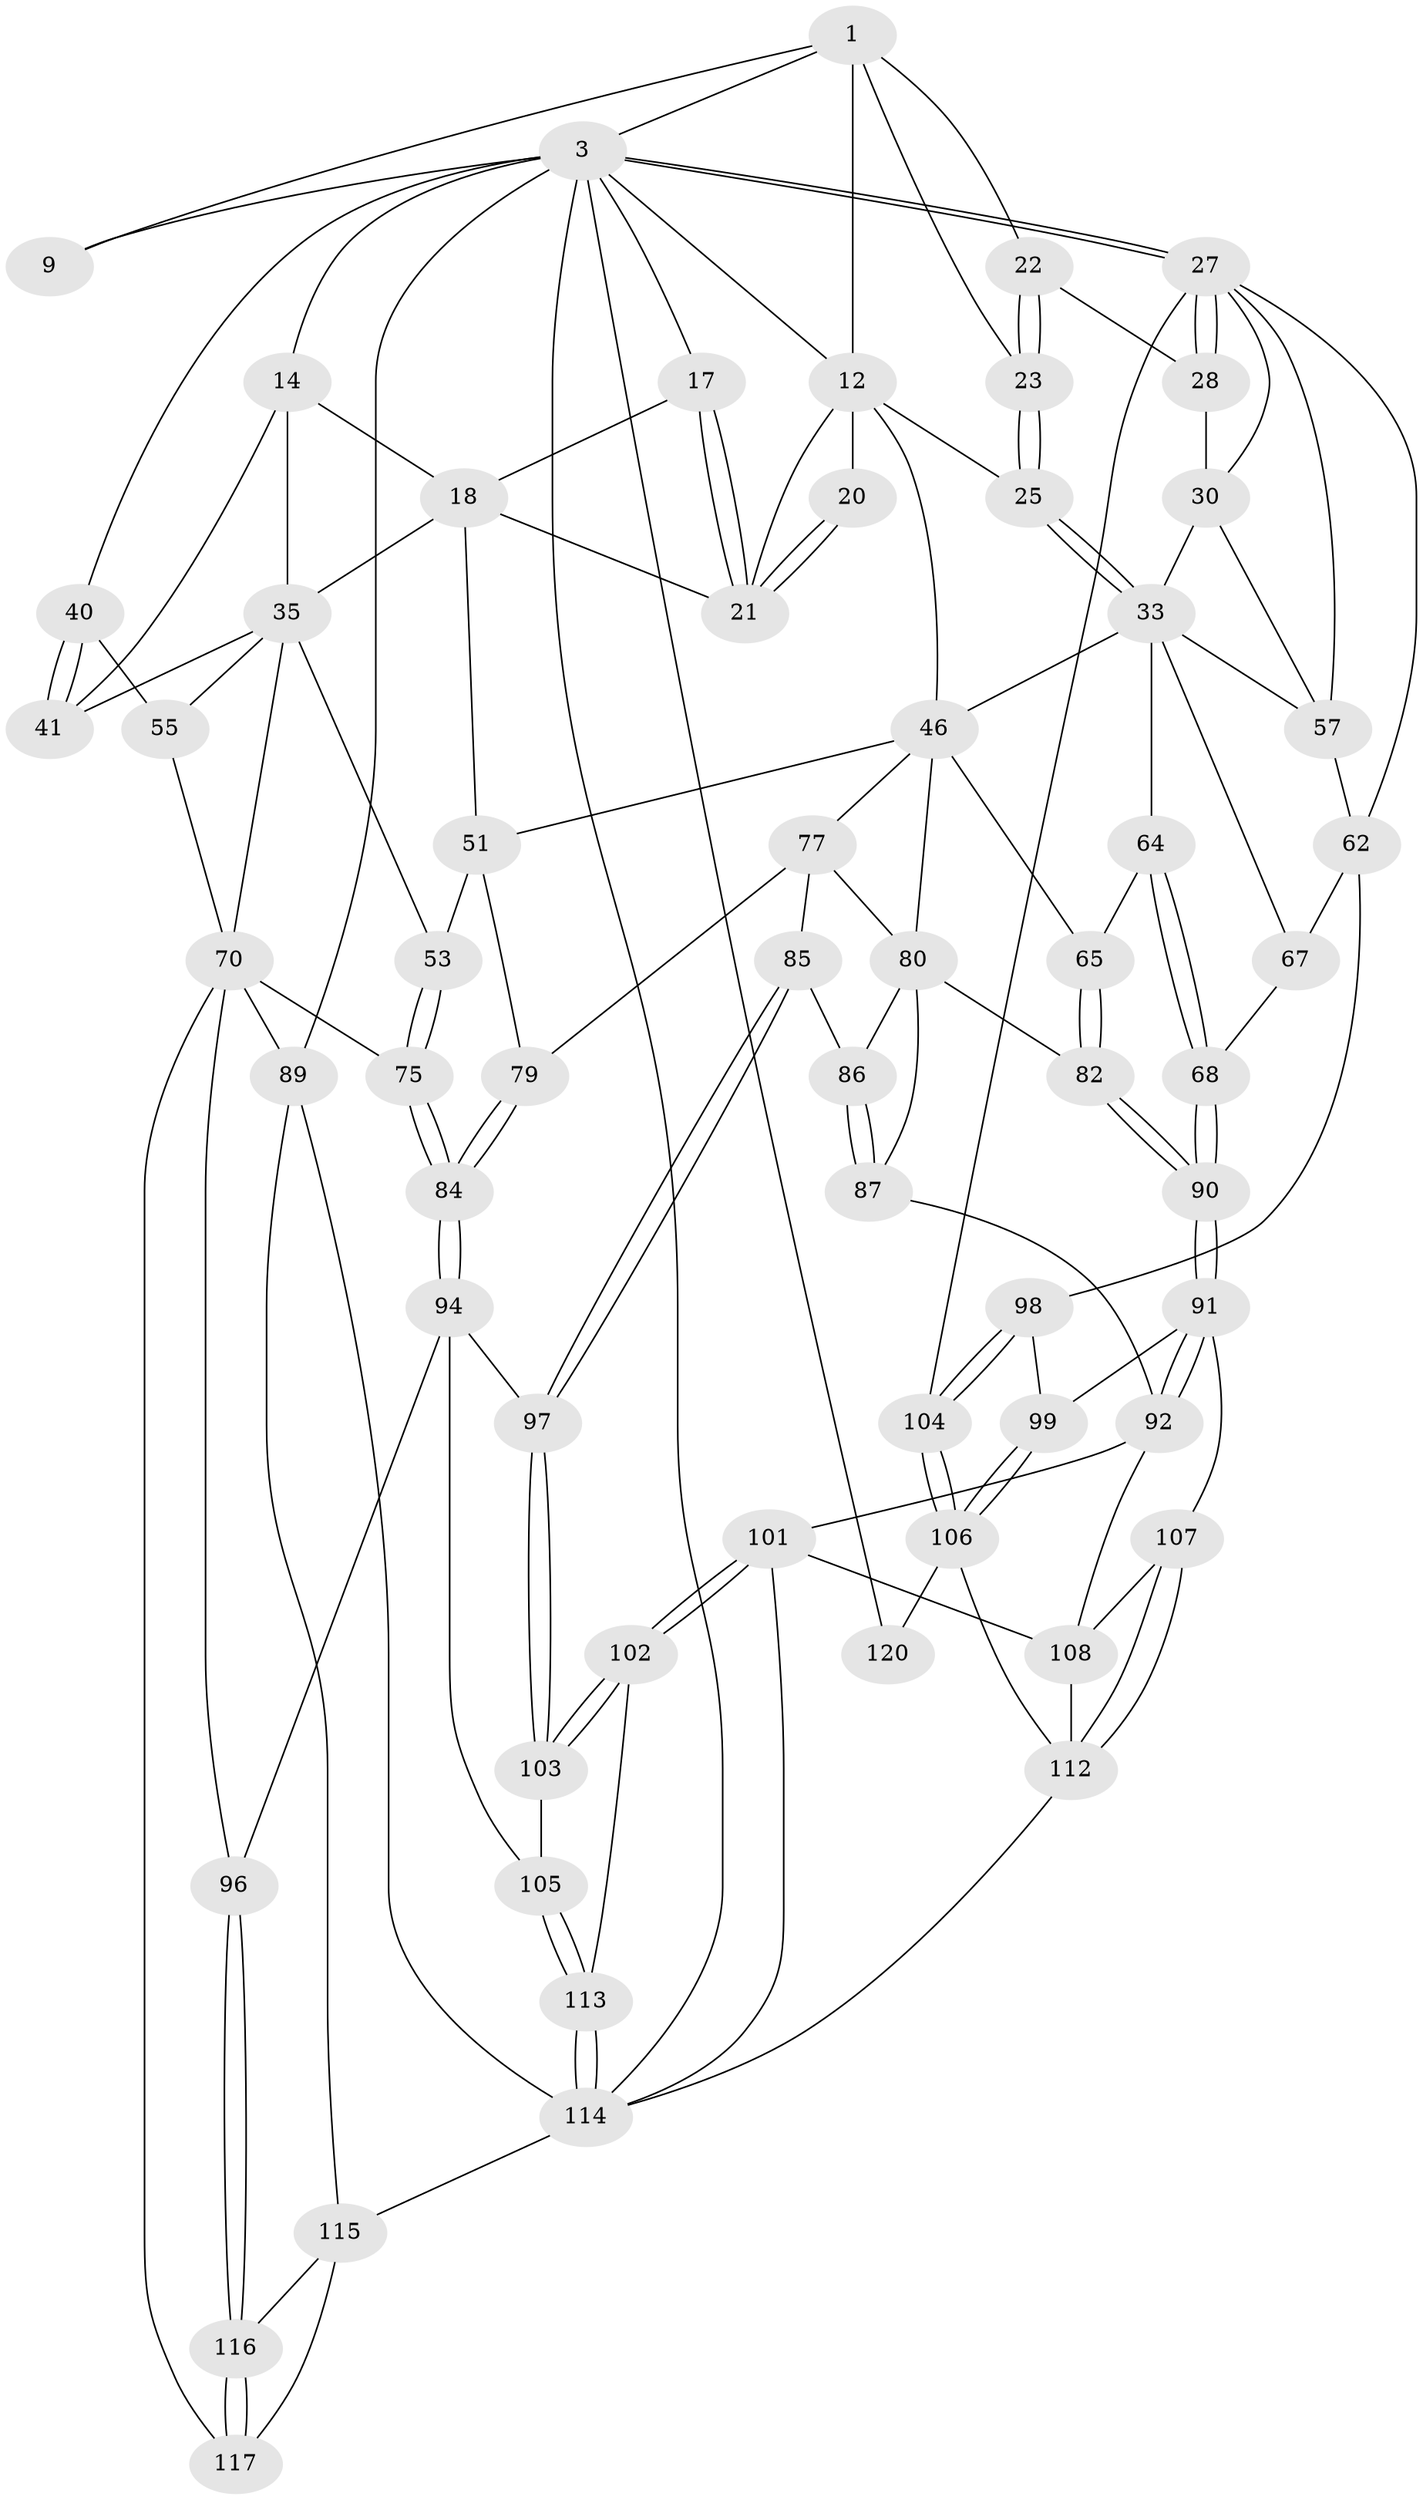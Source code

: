 // original degree distribution, {3: 0.015873015873015872, 4: 0.2222222222222222, 6: 0.20634920634920634, 5: 0.5555555555555556}
// Generated by graph-tools (version 1.1) at 2025/27/03/15/25 16:27:58]
// undirected, 63 vertices, 149 edges
graph export_dot {
graph [start="1"]
  node [color=gray90,style=filled];
  1 [pos="+0.8260240445360093+0",super="+2+10"];
  3 [pos="+1+0",super="+73+4"];
  9 [pos="+0.6954945665269884+0"];
  12 [pos="+0.6210914815940851+0.08564361004351079",super="+24+13"];
  14 [pos="+0.28557461104814225+0.14224349491018448",super="+15"];
  17 [pos="+0.4263891370979198+0.05430294251755862"];
  18 [pos="+0.39586851016160396+0.09561156056589655",super="+19+34"];
  20 [pos="+0.4959673537723909+0.12120299552814603"];
  21 [pos="+0.4928274602540174+0.12235845170300234",super="+36"];
  22 [pos="+0.796623544559223+0.10434472721607536"];
  23 [pos="+0.7401785496709725+0.11555746160572805"];
  25 [pos="+0.7096866586120404+0.18384664958774413"];
  27 [pos="+1+0",super="+42"];
  28 [pos="+0.9018070800618503+0.10122322658092617",super="+29"];
  30 [pos="+0.8496901854900362+0.1881669279779549",super="+31"];
  33 [pos="+0.7859870753982692+0.29678726612192985",super="+44"];
  35 [pos="+0.33920638088388905+0.2523318462810967",super="+39"];
  40 [pos="+0+0.1235967652776604"];
  41 [pos="+0.04305815403245395+0.18661922207244244"];
  46 [pos="+0.6214253940854955+0.3329168887091702",super="+50"];
  51 [pos="+0.43527904597295847+0.42190091824004555",super="+52"];
  53 [pos="+0.32740728658999624+0.4592259400436184",super="+54"];
  55 [pos="+0.03510365189305171+0.4071291563625102",super="+56"];
  57 [pos="+0.9430804313098199+0.3807318768156931",super="+59"];
  62 [pos="+1+0.5509976826352533",super="+69"];
  64 [pos="+0.6901188975147535+0.4265942056877892"];
  65 [pos="+0.6102384813868571+0.5242042852012038"];
  67 [pos="+0.8728160404558563+0.5660710186964957"];
  68 [pos="+0.8115764899212554+0.5766229578832947"];
  70 [pos="+0.13122340347826922+0.5709282633346173",super="+71"];
  75 [pos="+0.16020716401147278+0.5791801259787508"];
  77 [pos="+0.5210861520373008+0.5452496645848209",super="+78"];
  79 [pos="+0.38647525355653733+0.5848723483740474"];
  80 [pos="+0.5171333956526781+0.5824625362530939",super="+83+81"];
  82 [pos="+0.6120057735229433+0.5293197360040407"];
  84 [pos="+0.19424689363030528+0.6163682454678433"];
  85 [pos="+0.4062064863725974+0.6479466074299095"];
  86 [pos="+0.438325182400461+0.6693901370494114"];
  87 [pos="+0.5150658118745093+0.7353573771067068"];
  89 [pos="+0+1",super="+124"];
  90 [pos="+0.7308977523273067+0.6176686192723322"];
  91 [pos="+0.6922269927224806+0.7267793457973939",super="+100"];
  92 [pos="+0.647916889782421+0.7488365033017302",super="+93"];
  94 [pos="+0.228827606692757+0.7032667567544713",super="+95"];
  96 [pos="+0.10866804630565424+0.7826770579024108"];
  97 [pos="+0.2935331722328228+0.7212272030280535"];
  98 [pos="+0.8764126896126515+0.7255440608704483"];
  99 [pos="+0.8185064145155907+0.7664314359599188"];
  101 [pos="+0.446068024484364+0.9204735705839445",super="+118"];
  102 [pos="+0.34616841568206613+0.8443736240283267"];
  103 [pos="+0.2980207527147932+0.7461877884028711"];
  104 [pos="+1+0.8418420289270402"];
  105 [pos="+0.23658467091841112+0.8264432316941966"];
  106 [pos="+0.9109902768029479+0.8634752362577425",super="+110"];
  107 [pos="+0.7868414256238524+0.8168437965564977"];
  108 [pos="+0.6905425869870936+0.8879178463353894",super="+109"];
  112 [pos="+0.8127057888949328+0.8889759808286537",super="+125"];
  113 [pos="+0.23570894195420372+0.8538056159816931"];
  114 [pos="+0.21986225102668355+0.869682200057007",super="+119"];
  115 [pos="+0.19455316615783727+0.8770034496553352",super="+122"];
  116 [pos="+0.10381040791406955+0.7950073629591929"];
  117 [pos="+0+0.9454593147339893"];
  120 [pos="+0.8773957527725593+1"];
  1 -- 3;
  1 -- 22;
  1 -- 12;
  1 -- 9;
  1 -- 23;
  3 -- 27 [weight=2];
  3 -- 27;
  3 -- 120;
  3 -- 89 [weight=2];
  3 -- 17;
  3 -- 40;
  3 -- 9;
  3 -- 14 [weight=2];
  3 -- 12;
  3 -- 114;
  12 -- 20 [weight=2];
  12 -- 25;
  12 -- 46;
  12 -- 21;
  14 -- 18;
  14 -- 41;
  14 -- 35;
  17 -- 18;
  17 -- 21;
  17 -- 21;
  18 -- 35 [weight=2];
  18 -- 51;
  18 -- 21;
  20 -- 21;
  20 -- 21;
  22 -- 23;
  22 -- 23;
  22 -- 28;
  23 -- 25;
  23 -- 25;
  25 -- 33;
  25 -- 33;
  27 -- 28;
  27 -- 28;
  27 -- 62;
  27 -- 104;
  27 -- 57;
  27 -- 30;
  28 -- 30 [weight=2];
  30 -- 33;
  30 -- 57;
  33 -- 64;
  33 -- 67;
  33 -- 57;
  33 -- 46;
  35 -- 53 [weight=2];
  35 -- 70;
  35 -- 55 [weight=2];
  35 -- 41;
  40 -- 41;
  40 -- 41;
  40 -- 55;
  46 -- 80;
  46 -- 65;
  46 -- 51;
  46 -- 77;
  51 -- 53;
  51 -- 79;
  53 -- 75;
  53 -- 75;
  55 -- 70;
  57 -- 62;
  62 -- 98;
  62 -- 67;
  64 -- 65;
  64 -- 68;
  64 -- 68;
  65 -- 82;
  65 -- 82;
  67 -- 68;
  68 -- 90;
  68 -- 90;
  70 -- 75;
  70 -- 96;
  70 -- 117;
  70 -- 89;
  75 -- 84;
  75 -- 84;
  77 -- 80;
  77 -- 85;
  77 -- 79;
  79 -- 84;
  79 -- 84;
  80 -- 82;
  80 -- 87;
  80 -- 86;
  82 -- 90;
  82 -- 90;
  84 -- 94;
  84 -- 94;
  85 -- 86;
  85 -- 97;
  85 -- 97;
  86 -- 87;
  86 -- 87;
  87 -- 92;
  89 -- 115;
  89 -- 114;
  90 -- 91;
  90 -- 91;
  91 -- 92;
  91 -- 92;
  91 -- 99;
  91 -- 107;
  92 -- 101;
  92 -- 108;
  94 -- 97;
  94 -- 96;
  94 -- 105;
  96 -- 116;
  96 -- 116;
  97 -- 103;
  97 -- 103;
  98 -- 99;
  98 -- 104;
  98 -- 104;
  99 -- 106;
  99 -- 106;
  101 -- 102;
  101 -- 102;
  101 -- 108;
  101 -- 114;
  102 -- 103;
  102 -- 103;
  102 -- 113;
  103 -- 105;
  104 -- 106;
  104 -- 106;
  105 -- 113;
  105 -- 113;
  106 -- 120 [weight=2];
  106 -- 112;
  107 -- 108;
  107 -- 112;
  107 -- 112;
  108 -- 112;
  112 -- 114;
  113 -- 114;
  113 -- 114;
  114 -- 115;
  115 -- 116;
  115 -- 117;
  116 -- 117;
  116 -- 117;
}
